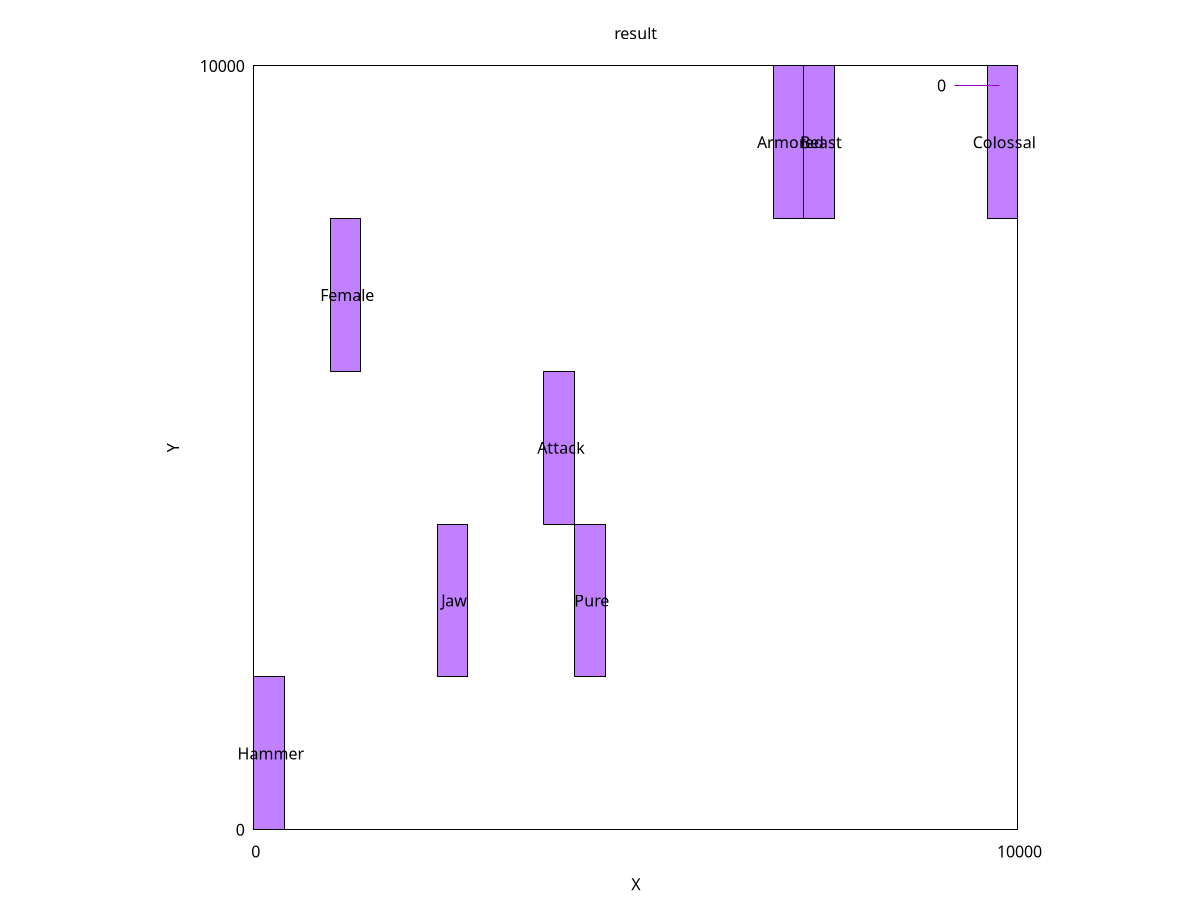 reset
set title "result"
set xlabel "X"
set ylabel "Y"
set object 1 rect from 3800,4000 to 4200,6000 lw 1 fs solid fc rgb "#c080ff"
set label " Attack" at 4000,5000 center
set object 2 rect from 6800,8000 to 7200,10000 lw 1 fs solid fc rgb "#c080ff"
set label " Armored" at 7000,9000 center
set object 3 rect from 9600,8000 to 10000,10000 lw 1 fs solid fc rgb "#c080ff"
set label " Colossal" at 9800,9000 center
set object 4 rect from 1000,6000 to 1400,8000 lw 1 fs solid fc rgb "#c080ff"
set label " Female" at 1200,7000 center
set object 5 rect from 7200,8000 to 7600,10000 lw 1 fs solid fc rgb "#c080ff"
set label " Beast" at 7400,9000 center
set object 6 rect from 0,0 to 400,2000 lw 1 fs solid fc rgb "#c080ff"
set label " Hammer" at 200,1000 center
set object 7 rect from 2400,2000 to 2800,4000 lw 1 fs solid fc rgb "#c080ff"
set label " Jaw" at 2600,3000 center
set object 8 rect from 4200,2000 to 4600,4000 lw 1 fs solid fc rgb "#c080ff"
set label " Pure" at 4400,3000 center
set xtics 10000
set ytics 10000
set size square
set grid
plot [0:10000][0:10000]0
set terminal png size 3840,2160
set output "output.png"
replot
replot